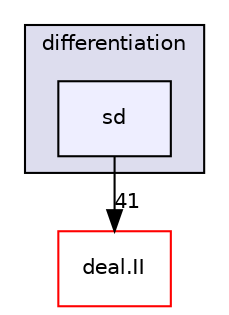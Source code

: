digraph "include/deal.II-origin/differentiation/sd" {
  compound=true
  node [ fontsize="10", fontname="Helvetica"];
  edge [ labelfontsize="10", labelfontname="Helvetica"];
  subgraph clusterdir_c1daf48e3b0a3a89268b54c45ccaa086 {
    graph [ bgcolor="#ddddee", pencolor="black", label="differentiation" fontname="Helvetica", fontsize="10", URL="dir_c1daf48e3b0a3a89268b54c45ccaa086.html"]
  dir_4567f9304872efb355ac39fabefa6cac [shape=box, label="sd", style="filled", fillcolor="#eeeeff", pencolor="black", URL="dir_4567f9304872efb355ac39fabefa6cac.html"];
  }
  dir_ee90d91a514b839c31faec7a1d916f67 [shape=box label="deal.II" fillcolor="white" style="filled" color="red" URL="dir_ee90d91a514b839c31faec7a1d916f67.html"];
  dir_4567f9304872efb355ac39fabefa6cac->dir_ee90d91a514b839c31faec7a1d916f67 [headlabel="41", labeldistance=1.5 headhref="dir_000086_000009.html"];
}
